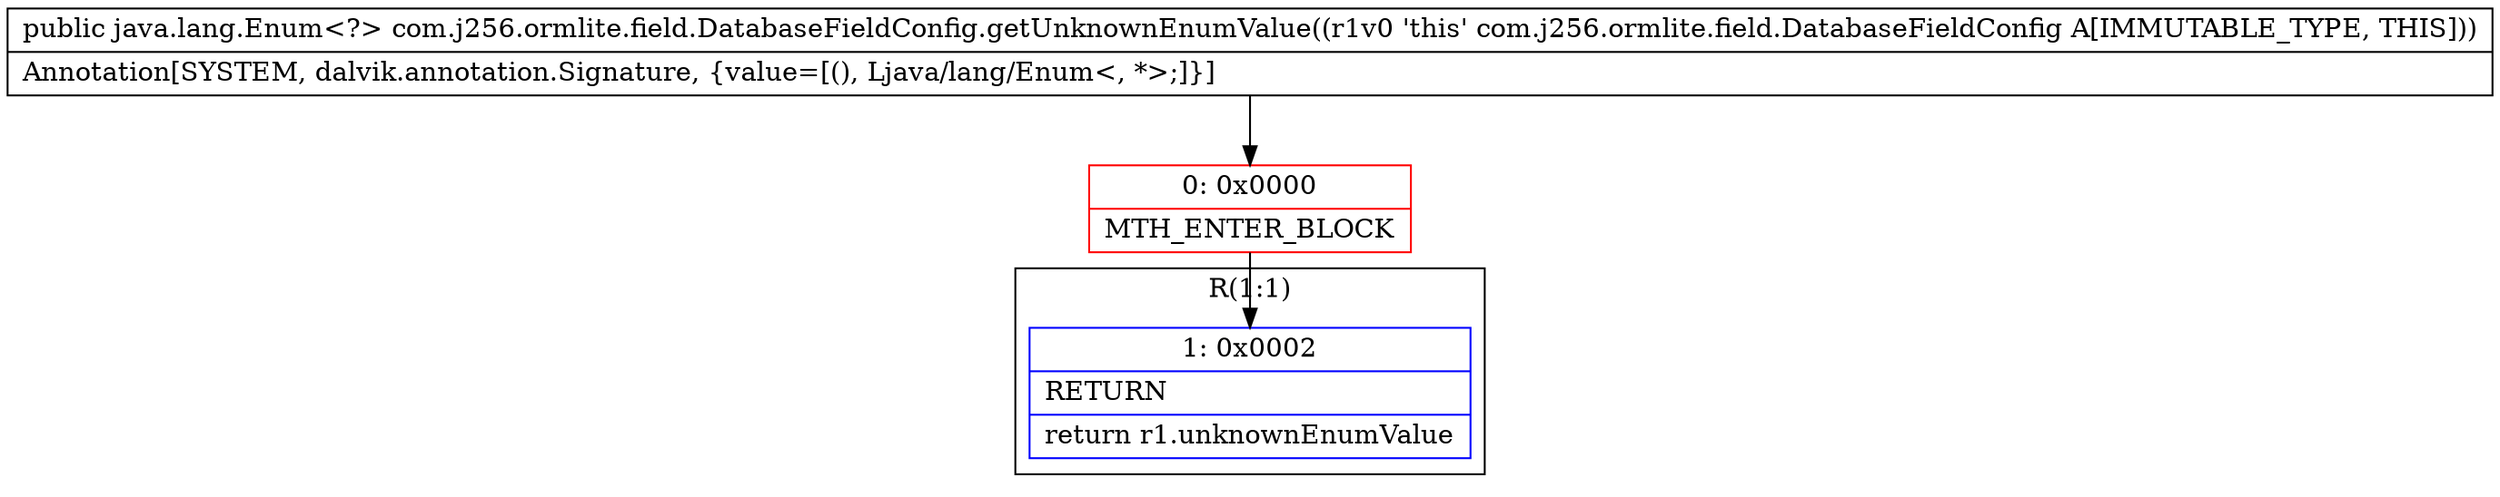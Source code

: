 digraph "CFG forcom.j256.ormlite.field.DatabaseFieldConfig.getUnknownEnumValue()Ljava\/lang\/Enum;" {
subgraph cluster_Region_526569260 {
label = "R(1:1)";
node [shape=record,color=blue];
Node_1 [shape=record,label="{1\:\ 0x0002|RETURN\l|return r1.unknownEnumValue\l}"];
}
Node_0 [shape=record,color=red,label="{0\:\ 0x0000|MTH_ENTER_BLOCK\l}"];
MethodNode[shape=record,label="{public java.lang.Enum\<?\> com.j256.ormlite.field.DatabaseFieldConfig.getUnknownEnumValue((r1v0 'this' com.j256.ormlite.field.DatabaseFieldConfig A[IMMUTABLE_TYPE, THIS]))  | Annotation[SYSTEM, dalvik.annotation.Signature, \{value=[(), Ljava\/lang\/Enum\<, *\>;]\}]\l}"];
MethodNode -> Node_0;
Node_0 -> Node_1;
}

